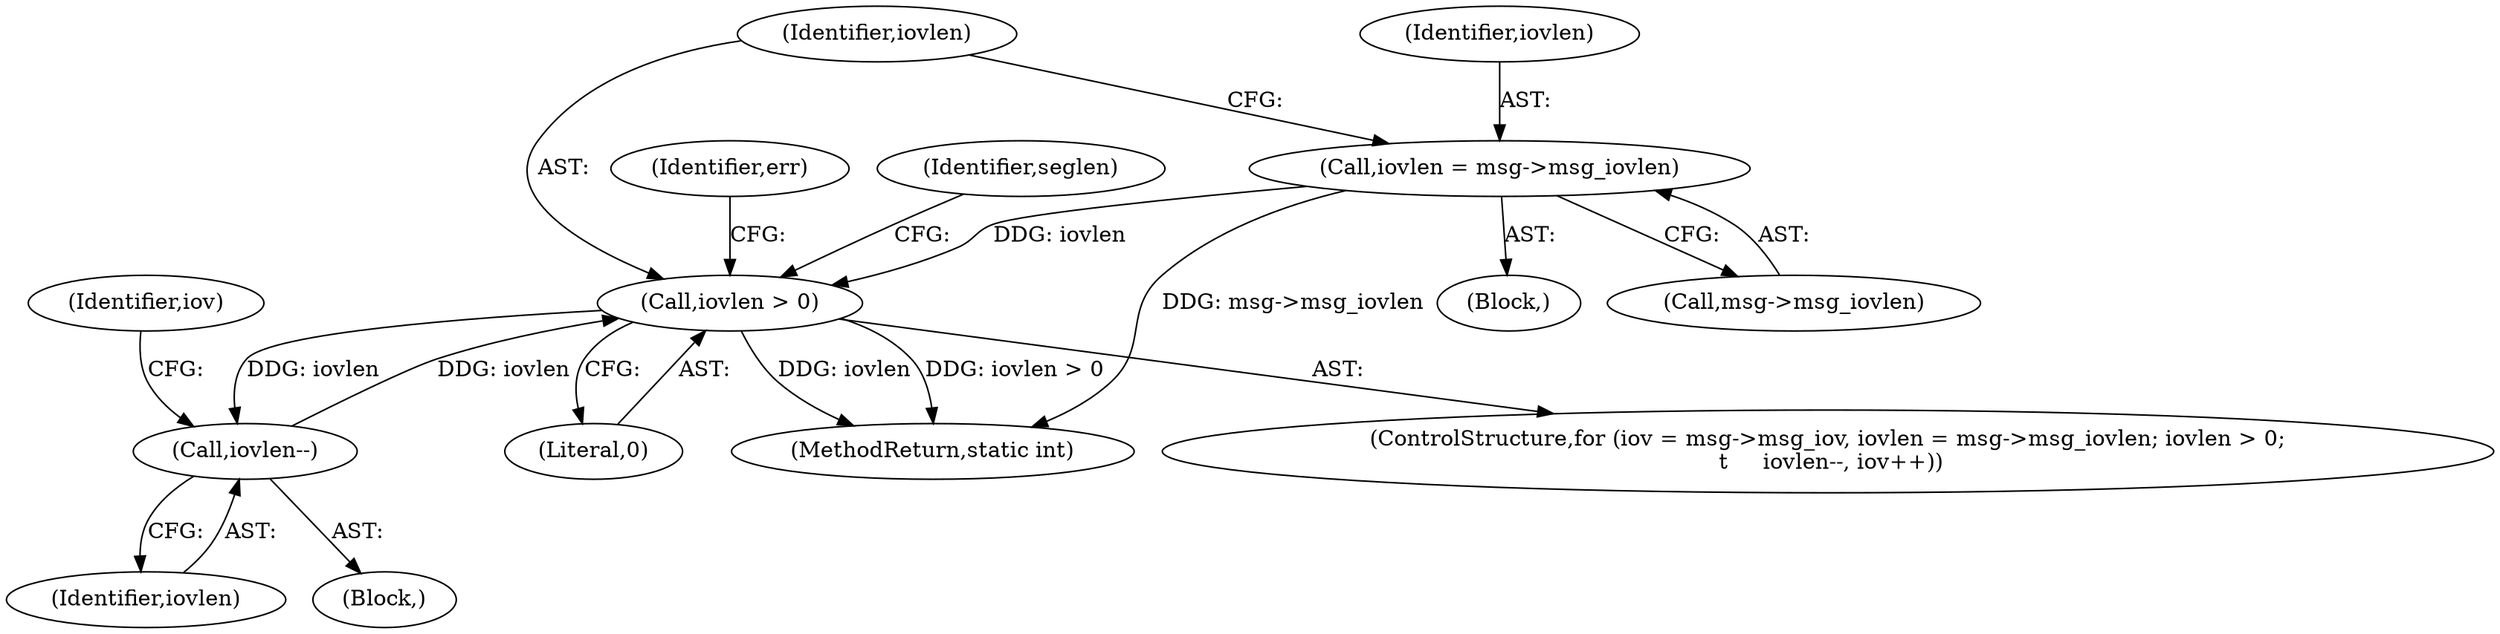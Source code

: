 digraph "0_linux_f3d3342602f8bcbf37d7c46641cb9bca7618eb1c_0@pointer" {
"1000156" [label="(Call,iovlen = msg->msg_iovlen)"];
"1000161" [label="(Call,iovlen > 0)"];
"1000165" [label="(Call,iovlen--)"];
"1000162" [label="(Identifier,iovlen)"];
"1000313" [label="(Identifier,err)"];
"1000163" [label="(Literal,0)"];
"1000150" [label="(Block,)"];
"1000321" [label="(MethodReturn,static int)"];
"1000165" [label="(Call,iovlen--)"];
"1000149" [label="(ControlStructure,for (iov = msg->msg_iov, iovlen = msg->msg_iovlen; iovlen > 0;\n \t     iovlen--, iov++))"];
"1000158" [label="(Call,msg->msg_iovlen)"];
"1000161" [label="(Call,iovlen > 0)"];
"1000172" [label="(Identifier,seglen)"];
"1000168" [label="(Identifier,iov)"];
"1000166" [label="(Identifier,iovlen)"];
"1000164" [label="(Block,)"];
"1000157" [label="(Identifier,iovlen)"];
"1000156" [label="(Call,iovlen = msg->msg_iovlen)"];
"1000156" -> "1000150"  [label="AST: "];
"1000156" -> "1000158"  [label="CFG: "];
"1000157" -> "1000156"  [label="AST: "];
"1000158" -> "1000156"  [label="AST: "];
"1000162" -> "1000156"  [label="CFG: "];
"1000156" -> "1000321"  [label="DDG: msg->msg_iovlen"];
"1000156" -> "1000161"  [label="DDG: iovlen"];
"1000161" -> "1000149"  [label="AST: "];
"1000161" -> "1000163"  [label="CFG: "];
"1000162" -> "1000161"  [label="AST: "];
"1000163" -> "1000161"  [label="AST: "];
"1000172" -> "1000161"  [label="CFG: "];
"1000313" -> "1000161"  [label="CFG: "];
"1000161" -> "1000321"  [label="DDG: iovlen"];
"1000161" -> "1000321"  [label="DDG: iovlen > 0"];
"1000165" -> "1000161"  [label="DDG: iovlen"];
"1000161" -> "1000165"  [label="DDG: iovlen"];
"1000165" -> "1000164"  [label="AST: "];
"1000165" -> "1000166"  [label="CFG: "];
"1000166" -> "1000165"  [label="AST: "];
"1000168" -> "1000165"  [label="CFG: "];
}
